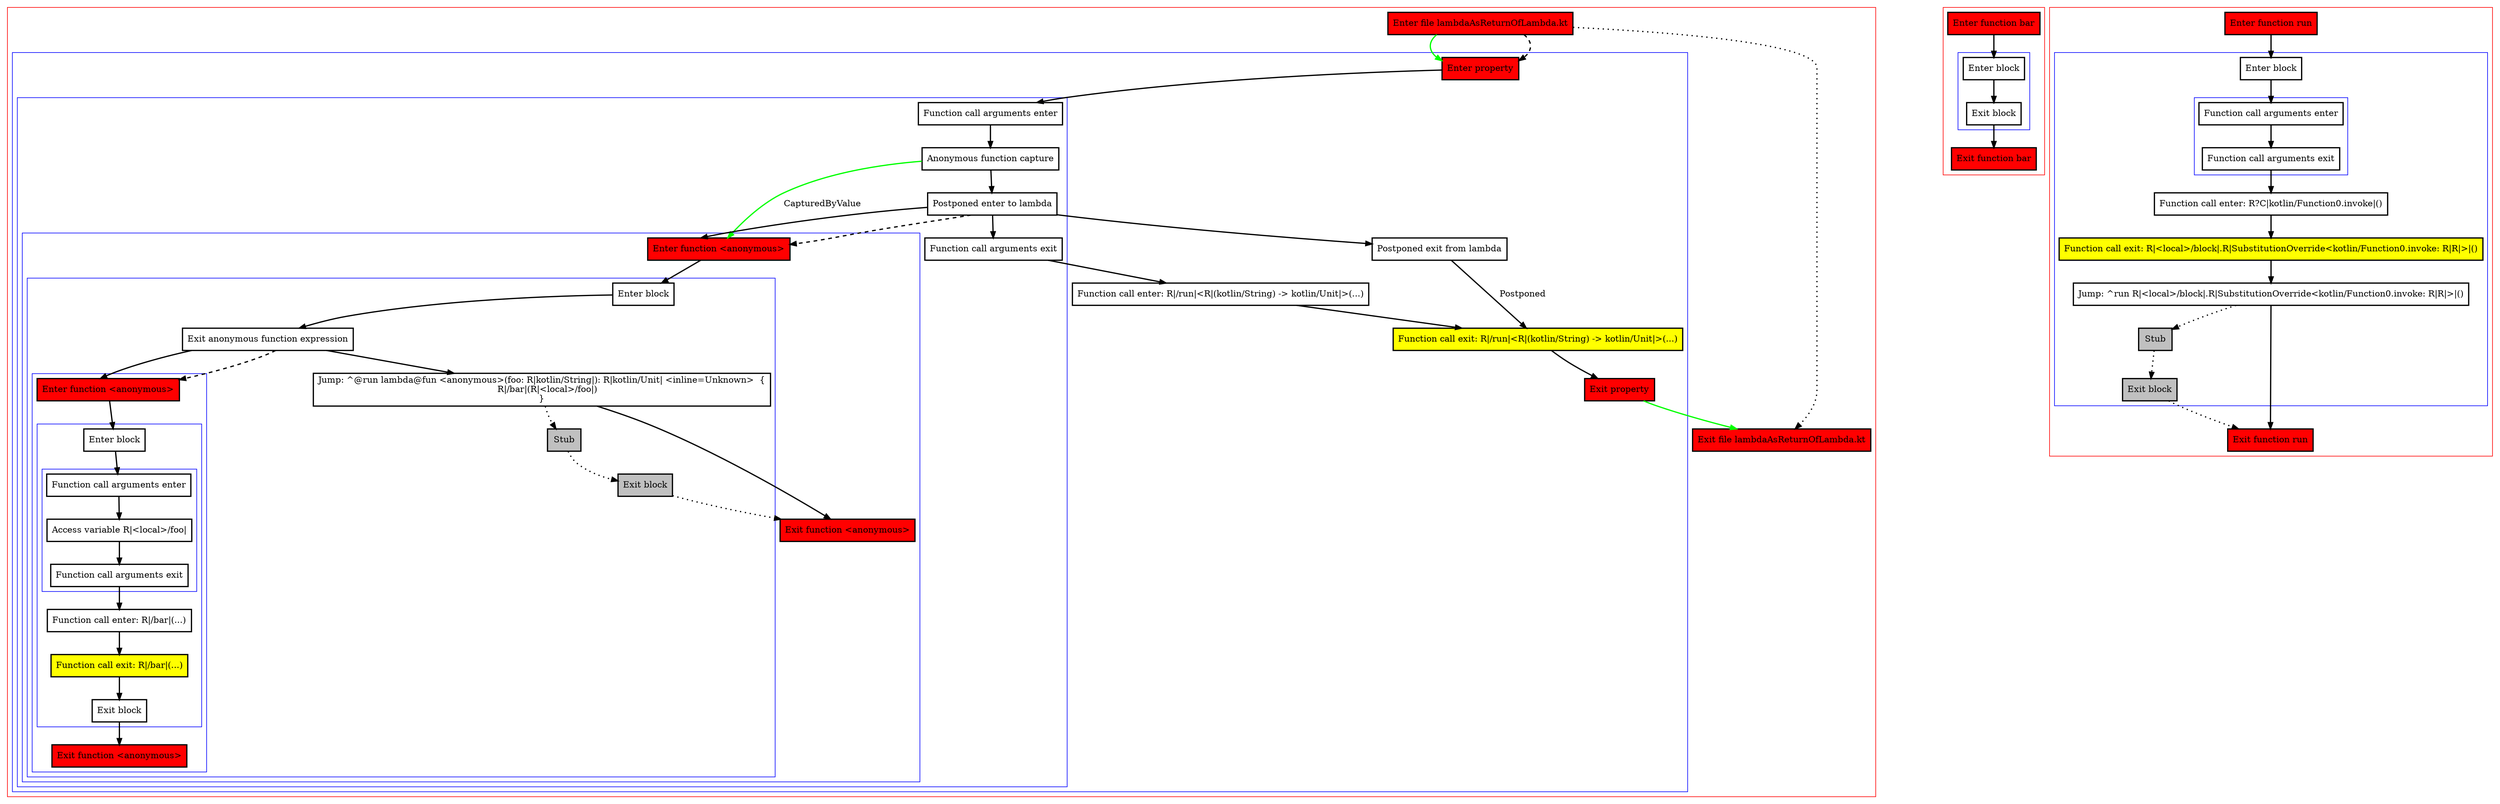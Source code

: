 digraph lambdaAsReturnOfLambda_kt {
    graph [nodesep=3]
    node [shape=box penwidth=2]
    edge [penwidth=2]

    subgraph cluster_0 {
        color=red
        0 [label="Enter file lambdaAsReturnOfLambda.kt" style="filled" fillcolor=red];
        subgraph cluster_1 {
            color=blue
            1 [label="Enter property" style="filled" fillcolor=red];
            subgraph cluster_2 {
                color=blue
                2 [label="Function call arguments enter"];
                3 [label="Anonymous function capture"];
                4 [label="Postponed enter to lambda"];
                subgraph cluster_3 {
                    color=blue
                    5 [label="Enter function <anonymous>" style="filled" fillcolor=red];
                    subgraph cluster_4 {
                        color=blue
                        6 [label="Enter block"];
                        7 [label="Exit anonymous function expression"];
                        subgraph cluster_5 {
                            color=blue
                            8 [label="Enter function <anonymous>" style="filled" fillcolor=red];
                            subgraph cluster_6 {
                                color=blue
                                9 [label="Enter block"];
                                subgraph cluster_7 {
                                    color=blue
                                    10 [label="Function call arguments enter"];
                                    11 [label="Access variable R|<local>/foo|"];
                                    12 [label="Function call arguments exit"];
                                }
                                13 [label="Function call enter: R|/bar|(...)"];
                                14 [label="Function call exit: R|/bar|(...)" style="filled" fillcolor=yellow];
                                15 [label="Exit block"];
                            }
                            16 [label="Exit function <anonymous>" style="filled" fillcolor=red];
                        }
                        17 [label="Jump: ^@run lambda@fun <anonymous>(foo: R|kotlin/String|): R|kotlin/Unit| <inline=Unknown>  {
    R|/bar|(R|<local>/foo|)
}
"];
                        18 [label="Stub" style="filled" fillcolor=gray];
                        19 [label="Exit block" style="filled" fillcolor=gray];
                    }
                    20 [label="Exit function <anonymous>" style="filled" fillcolor=red];
                }
                21 [label="Function call arguments exit"];
            }
            22 [label="Function call enter: R|/run|<R|(kotlin/String) -> kotlin/Unit|>(...)"];
            23 [label="Postponed exit from lambda"];
            24 [label="Function call exit: R|/run|<R|(kotlin/String) -> kotlin/Unit|>(...)" style="filled" fillcolor=yellow];
            25 [label="Exit property" style="filled" fillcolor=red];
        }
        26 [label="Exit file lambdaAsReturnOfLambda.kt" style="filled" fillcolor=red];
    }
    0 -> {1} [color=green];
    0 -> {26} [style=dotted];
    0 -> {1} [style=dashed];
    1 -> {2};
    2 -> {3};
    3 -> {4};
    3 -> {5} [color=green label="CapturedByValue"];
    4 -> {5 21 23};
    4 -> {5} [style=dashed];
    5 -> {6};
    6 -> {7};
    7 -> {8 17};
    7 -> {8} [style=dashed];
    8 -> {9};
    9 -> {10};
    10 -> {11};
    11 -> {12};
    12 -> {13};
    13 -> {14};
    14 -> {15};
    15 -> {16};
    17 -> {20};
    17 -> {18} [style=dotted];
    18 -> {19} [style=dotted];
    19 -> {20} [style=dotted];
    21 -> {22};
    22 -> {24};
    23 -> {24} [label="Postponed"];
    24 -> {25};
    25 -> {26} [color=green];

    subgraph cluster_8 {
        color=red
        27 [label="Enter function bar" style="filled" fillcolor=red];
        subgraph cluster_9 {
            color=blue
            28 [label="Enter block"];
            29 [label="Exit block"];
        }
        30 [label="Exit function bar" style="filled" fillcolor=red];
    }
    27 -> {28};
    28 -> {29};
    29 -> {30};

    subgraph cluster_10 {
        color=red
        31 [label="Enter function run" style="filled" fillcolor=red];
        subgraph cluster_11 {
            color=blue
            32 [label="Enter block"];
            subgraph cluster_12 {
                color=blue
                33 [label="Function call arguments enter"];
                34 [label="Function call arguments exit"];
            }
            35 [label="Function call enter: R?C|kotlin/Function0.invoke|()"];
            36 [label="Function call exit: R|<local>/block|.R|SubstitutionOverride<kotlin/Function0.invoke: R|R|>|()" style="filled" fillcolor=yellow];
            37 [label="Jump: ^run R|<local>/block|.R|SubstitutionOverride<kotlin/Function0.invoke: R|R|>|()"];
            38 [label="Stub" style="filled" fillcolor=gray];
            39 [label="Exit block" style="filled" fillcolor=gray];
        }
        40 [label="Exit function run" style="filled" fillcolor=red];
    }
    31 -> {32};
    32 -> {33};
    33 -> {34};
    34 -> {35};
    35 -> {36};
    36 -> {37};
    37 -> {40};
    37 -> {38} [style=dotted];
    38 -> {39} [style=dotted];
    39 -> {40} [style=dotted];

}
